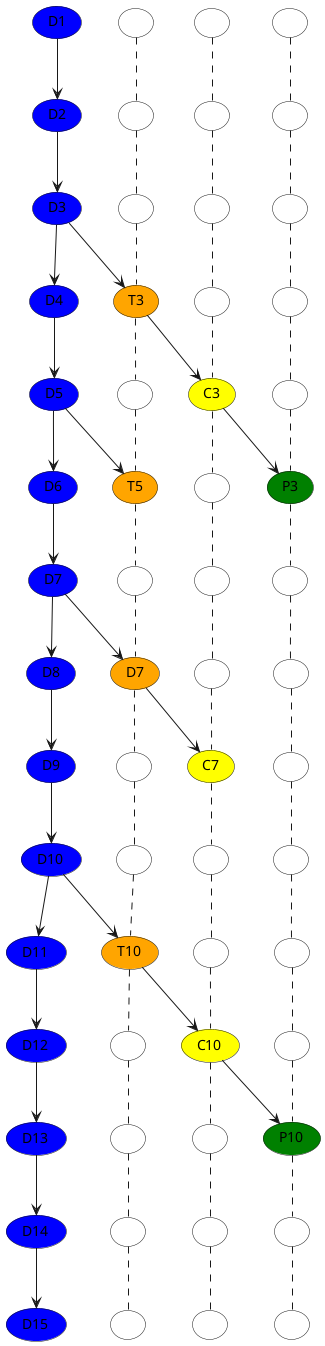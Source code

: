 @startuml


(D1) as d1   #Blue      
(D2) as d2   #Blue
(D3) as d3   #Blue
(D4) as d4   #Blue
(D5) as d5   #Blue
(D6) as d6   #Blue
(D7) as d7   #Blue
(D8) as d8   #Blue
(D9) as d9   #Blue
(D10) as d10 #Blue
(D11) as d11 #Blue
(D12) as d12 #Blue
(D13) as d13 #Blue
(D14) as d14 #Blue
(D15) as d15 #Blue


( ) as t1 #White 
( ) as t2 #White 
( ) as t3 #White 
(T3) as t4 #Orange
( ) as t5 #White 
(T5) as t6 #Orange
( ) as t7 #White 
(D7) as t8 #Orange
( ) as t9 #White 
( ) as t10 #White 
(T10) as t11 #Orange
( ) as t12 #White 
( ) as t13 #White
( ) as t14 #White
( ) as t15 #White



( ) as c1 #White 
( ) as c2 #White
( ) as c3 #White
( ) as c4 #White
(C3) as c5 #Yellow
( ) as c6 #White
( ) as c7 #White
( ) as c8 #White
(C7) as c9 #Yellow
( ) as c10 #White
( ) as c11 #White
(C10) as c12 #Yellow
( ) as c13 #White
( ) as c14 #White
( ) as c15 #White


( ) as p1 #White
( ) as p2 #White
( ) as p3 #White
( ) as p4 #White
( ) as p5 #White
(P3) as p6 #Green
( ) as p7 #White
( ) as p8 #White
( ) as p9 #White
( ) as p10 #White
( ) as p11 #White
( ) as p12 #White
(P10) as p13 #Green
( ) as p14 #White
( ) as p15 #White



d1 --> d2
d2 --> d3
d3 --> d4
d4 --> d5
d5 --> d6
d6 --> d7
d7 --> d8
d8 --> d9
d9 --> d10
d10 -->d11
d11 --> d12
d12 --> d13
d13 --> d14
d14 --> d15


t1 ..  t2
t2 ..  t3
t3 ..  t4
t4 ..  t5
t5 ..  t6
t6 ..  t7
t7 ..  t8
t8 ..  t9
t9 ..  t10
t10 .. t11
t11 .. t12
t12 .. t13
t13 .. t14
t14 .. t15


c1 ..  c2
c2 ..  c3
c3 ..  c4
c4 ..  c5
c5 ..  c6
c6 ..  c7
c7 ..  c8
c8 ..  c9
c9 ..  c10
c10 .. c11
c11 .. c12
c12 .. c13
c13 .. c14
c14 .. c15


p1 ..  p2
p2 ..  p3
p3 ..  p4
p4 ..  p5
p5 ..  p6
p6 ..  p7
p7 ..  p8
p8 ..  p9
p9 ..  p10
p10 .. p11
p11 .. p12
p12 .. p13
p13 .. p14
p14 .. p15





d3 --> t4

t4 --> c5

c5 --> p6

d5 --> t6

d7 --> t8

t8 --> c9

d10 --> t11

t11 --> c12

c12 --> p13


@enduml